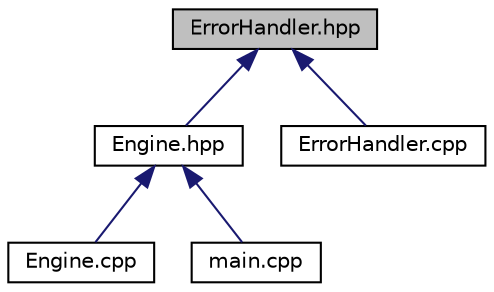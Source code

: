 digraph "ErrorHandler.hpp"
{
  edge [fontname="Helvetica",fontsize="10",labelfontname="Helvetica",labelfontsize="10"];
  node [fontname="Helvetica",fontsize="10",shape=record];
  Node5 [label="ErrorHandler.hpp",height=0.2,width=0.4,color="black", fillcolor="grey75", style="filled", fontcolor="black"];
  Node5 -> Node6 [dir="back",color="midnightblue",fontsize="10",style="solid"];
  Node6 [label="Engine.hpp",height=0.2,width=0.4,color="black", fillcolor="white", style="filled",URL="$_engine_8hpp.html"];
  Node6 -> Node7 [dir="back",color="midnightblue",fontsize="10",style="solid"];
  Node7 [label="Engine.cpp",height=0.2,width=0.4,color="black", fillcolor="white", style="filled",URL="$_engine_8cpp.html"];
  Node6 -> Node8 [dir="back",color="midnightblue",fontsize="10",style="solid"];
  Node8 [label="main.cpp",height=0.2,width=0.4,color="black", fillcolor="white", style="filled",URL="$main_8cpp.html"];
  Node5 -> Node9 [dir="back",color="midnightblue",fontsize="10",style="solid"];
  Node9 [label="ErrorHandler.cpp",height=0.2,width=0.4,color="black", fillcolor="white", style="filled",URL="$_error_handler_8cpp.html"];
}
